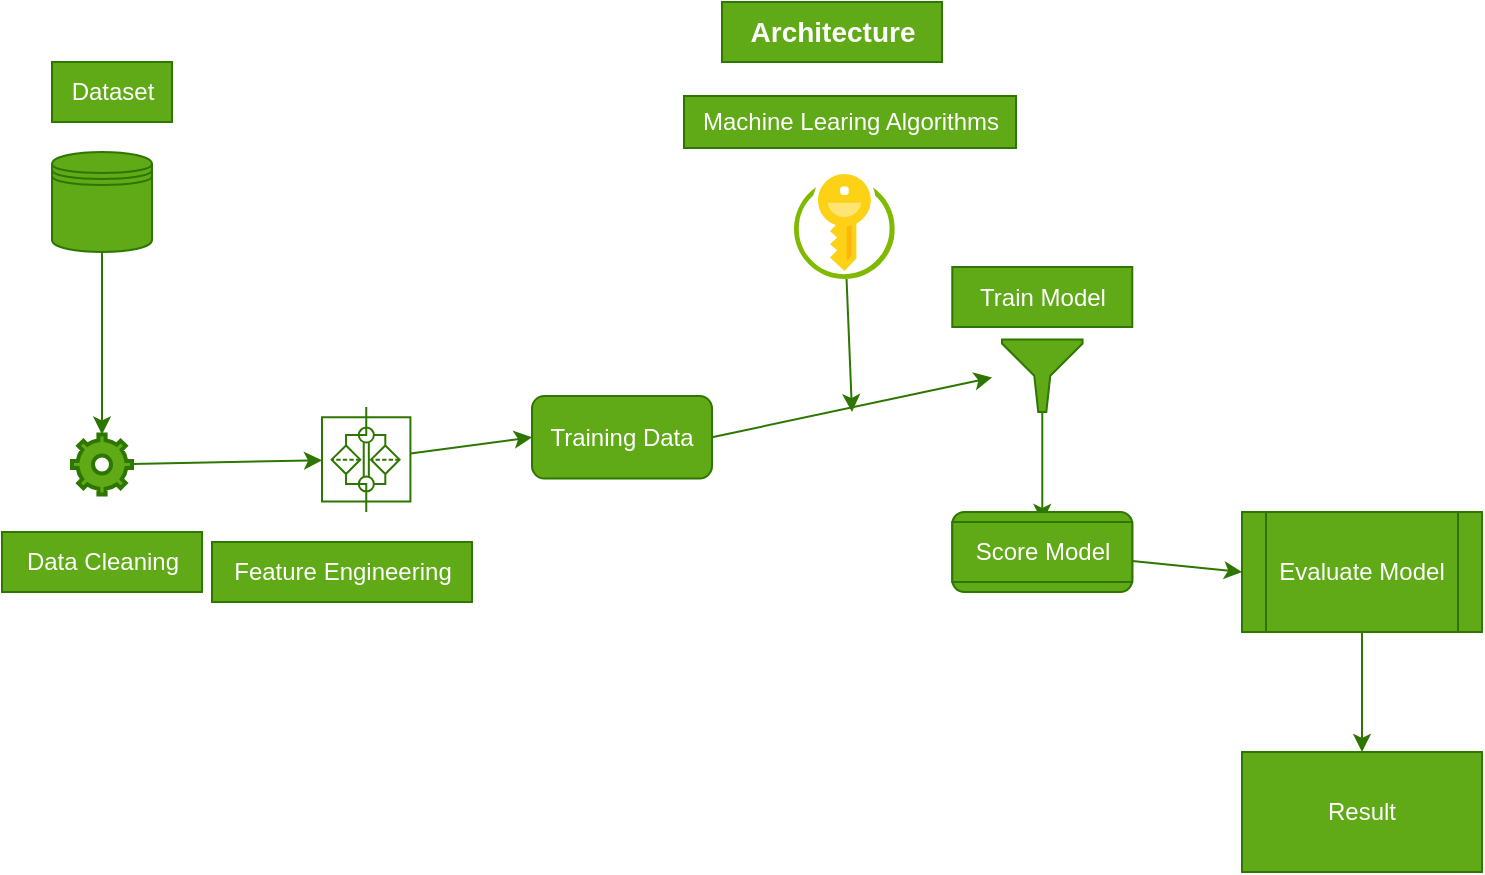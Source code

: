 <mxfile>
    <diagram id="9iSj-i4qmZaELLJzSz6h" name="Page-1">
        <mxGraphModel dx="1011" dy="436" grid="0" gridSize="10" guides="1" tooltips="1" connect="1" arrows="1" fold="1" page="1" pageScale="1" pageWidth="1000" pageHeight="1000" background="#ffffff" math="0" shadow="0">
            <root>
                <mxCell id="0"/>
                <mxCell id="1" parent="0"/>
                <mxCell id="21" value="" style="edgeStyle=none;html=1;labelBackgroundColor=none;fontColor=default;fillColor=#60a917;strokeColor=#2D7600;" parent="1" source="3" target="5" edge="1">
                    <mxGeometry relative="1" as="geometry"/>
                </mxCell>
                <mxCell id="3" value="" style="html=1;verticalLabelPosition=bottom;align=center;labelBackgroundColor=none;verticalAlign=top;strokeWidth=2;shadow=0;dashed=0;shape=mxgraph.ios7.icons.settings;fillColor=#60a917;fontColor=#ffffff;strokeColor=#2D7600;" parent="1" vertex="1">
                    <mxGeometry x="65" y="271.25" width="30" height="30" as="geometry"/>
                </mxCell>
                <mxCell id="20" value="" style="edgeStyle=none;html=1;labelBackgroundColor=none;fontColor=default;fillColor=#60a917;strokeColor=#2D7600;" parent="1" source="4" target="3" edge="1">
                    <mxGeometry relative="1" as="geometry"/>
                </mxCell>
                <mxCell id="4" value="" style="shape=datastore;whiteSpace=wrap;html=1;labelBackgroundColor=none;fillColor=#60a917;fontColor=#ffffff;strokeColor=#2D7600;" parent="1" vertex="1">
                    <mxGeometry x="55" y="130" width="50" height="50" as="geometry"/>
                </mxCell>
                <mxCell id="23" style="edgeStyle=none;html=1;entryX=0;entryY=0.5;entryDx=0;entryDy=0;labelBackgroundColor=none;fontColor=default;fillColor=#60a917;strokeColor=#2D7600;" parent="1" source="5" target="6" edge="1">
                    <mxGeometry relative="1" as="geometry"/>
                </mxCell>
                <mxCell id="5" value="" style="verticalLabelPosition=bottom;aspect=fixed;html=1;verticalAlign=top;align=center;outlineConnect=0;shape=mxgraph.fluid_power.x12170;points=[[0.5,0,0],[0.5,1,0]];labelBackgroundColor=none;fillColor=#60a917;fontColor=#ffffff;strokeColor=#2D7600;" parent="1" vertex="1">
                    <mxGeometry x="190" y="257.5" width="44.21" height="52.5" as="geometry"/>
                </mxCell>
                <mxCell id="25" style="edgeStyle=none;html=1;exitX=1;exitY=0.5;exitDx=0;exitDy=0;entryX=-0.124;entryY=0.524;entryDx=0;entryDy=0;entryPerimeter=0;labelBackgroundColor=none;fontColor=default;fillColor=#60a917;strokeColor=#2D7600;" parent="1" source="6" target="9" edge="1">
                    <mxGeometry relative="1" as="geometry"/>
                </mxCell>
                <mxCell id="6" value="Training Data" style="rounded=1;whiteSpace=wrap;html=1;labelBackgroundColor=none;fillColor=#60a917;fontColor=#ffffff;strokeColor=#2D7600;" parent="1" vertex="1">
                    <mxGeometry x="295" y="252" width="90" height="41.25" as="geometry"/>
                </mxCell>
                <mxCell id="28" value="" style="edgeStyle=none;html=1;labelBackgroundColor=none;fontColor=default;fillColor=#60a917;strokeColor=#2D7600;" parent="1" source="9" target="19" edge="1">
                    <mxGeometry relative="1" as="geometry"/>
                </mxCell>
                <mxCell id="9" value="" style="sketch=0;aspect=fixed;pointerEvents=1;shadow=0;dashed=0;html=1;labelPosition=center;verticalLabelPosition=bottom;verticalAlign=top;align=center;shape=mxgraph.mscae.enterprise.filter;labelBackgroundColor=none;fillColor=#60a917;fontColor=#ffffff;strokeColor=#2D7600;" parent="1" vertex="1">
                    <mxGeometry x="530" y="223.75" width="40.28" height="36.25" as="geometry"/>
                </mxCell>
                <mxCell id="10" value="" style="rounded=1;whiteSpace=wrap;html=1;labelBackgroundColor=none;fillColor=#60a917;fontColor=#ffffff;strokeColor=#2D7600;" parent="1" vertex="1">
                    <mxGeometry x="505.14" y="310" width="90" height="40" as="geometry"/>
                </mxCell>
                <mxCell id="31" value="" style="edgeStyle=none;html=1;labelBackgroundColor=none;fontColor=default;fillColor=#60a917;strokeColor=#2D7600;" parent="1" source="11" target="12" edge="1">
                    <mxGeometry relative="1" as="geometry"/>
                </mxCell>
                <mxCell id="11" value="Evaluate Model" style="shape=process;whiteSpace=wrap;html=1;backgroundOutline=1;labelBackgroundColor=none;fillColor=#60a917;fontColor=#ffffff;strokeColor=#2D7600;" parent="1" vertex="1">
                    <mxGeometry x="650" y="310" width="120" height="60" as="geometry"/>
                </mxCell>
                <mxCell id="12" value="Result" style="rounded=0;whiteSpace=wrap;html=1;labelBackgroundColor=none;fillColor=#60a917;fontColor=#ffffff;strokeColor=#2D7600;" parent="1" vertex="1">
                    <mxGeometry x="650" y="430" width="120" height="60" as="geometry"/>
                </mxCell>
                <mxCell id="13" value="Dataset" style="text;html=1;align=center;verticalAlign=middle;resizable=0;points=[];autosize=1;labelBackgroundColor=none;fillColor=#60a917;fontColor=#ffffff;strokeColor=#2D7600;" parent="1" vertex="1">
                    <mxGeometry x="55" y="85" width="60" height="30" as="geometry"/>
                </mxCell>
                <mxCell id="14" value="Data Cleaning" style="text;html=1;align=center;verticalAlign=middle;resizable=0;points=[];autosize=1;labelBackgroundColor=none;fillColor=#60a917;fontColor=#ffffff;strokeColor=#2D7600;" parent="1" vertex="1">
                    <mxGeometry x="30" y="320" width="100" height="30" as="geometry"/>
                </mxCell>
                <mxCell id="15" value="Feature Engineering&lt;br&gt;" style="text;html=1;align=center;verticalAlign=middle;resizable=0;points=[];autosize=1;labelBackgroundColor=none;fillColor=#60a917;fontColor=#ffffff;strokeColor=#2D7600;" parent="1" vertex="1">
                    <mxGeometry x="135" y="325" width="130" height="30" as="geometry"/>
                </mxCell>
                <mxCell id="34" value="" style="edgeStyle=none;html=1;labelBackgroundColor=none;fontColor=default;fillColor=#60a917;strokeColor=#2D7600;" edge="1" parent="1" source="16">
                    <mxGeometry relative="1" as="geometry">
                        <mxPoint x="455" y="260" as="targetPoint"/>
                    </mxGeometry>
                </mxCell>
                <mxCell id="16" value="" style="sketch=0;aspect=fixed;html=1;points=[];align=center;image;fontSize=12;image=img/lib/mscae/Key_Vaults.svg;labelBackgroundColor=none;fillColor=#60a917;fontColor=#ffffff;strokeColor=#2D7600;" parent="1" vertex="1">
                    <mxGeometry x="426" y="141" width="50.4" height="52.5" as="geometry"/>
                </mxCell>
                <mxCell id="17" value="Machine Learing Algorithms" style="text;html=1;align=center;verticalAlign=middle;resizable=0;points=[];autosize=1;labelBackgroundColor=none;fillColor=#60a917;fontColor=#ffffff;strokeColor=#2D7600;" parent="1" vertex="1">
                    <mxGeometry x="371" y="102" width="166" height="26" as="geometry"/>
                </mxCell>
                <mxCell id="18" value="Train Model&lt;br&gt;" style="text;html=1;align=center;verticalAlign=middle;resizable=0;points=[];autosize=1;labelBackgroundColor=none;fillColor=#60a917;fontColor=#ffffff;strokeColor=#2D7600;" parent="1" vertex="1">
                    <mxGeometry x="505.14" y="187.5" width="90" height="30" as="geometry"/>
                </mxCell>
                <mxCell id="29" style="edgeStyle=none;html=1;entryX=0;entryY=0.5;entryDx=0;entryDy=0;labelBackgroundColor=none;fontColor=default;fillColor=#60a917;strokeColor=#2D7600;" parent="1" source="19" target="11" edge="1">
                    <mxGeometry relative="1" as="geometry"/>
                </mxCell>
                <mxCell id="19" value="Score Model" style="text;html=1;align=center;verticalAlign=middle;resizable=0;points=[];autosize=1;labelBackgroundColor=none;fillColor=#60a917;fontColor=#ffffff;strokeColor=#2D7600;" parent="1" vertex="1">
                    <mxGeometry x="505.14" y="315" width="90" height="30" as="geometry"/>
                </mxCell>
                <mxCell id="32" value="&lt;font style=&quot;font-size: 14px;&quot;&gt;&lt;b&gt;Architecture&lt;/b&gt;&lt;/font&gt;" style="text;html=1;align=center;verticalAlign=middle;resizable=0;points=[];autosize=1;labelBackgroundColor=none;fillColor=#60a917;fontColor=#ffffff;strokeColor=#2D7600;" parent="1" vertex="1">
                    <mxGeometry x="390" y="55" width="110" height="30" as="geometry"/>
                </mxCell>
            </root>
        </mxGraphModel>
    </diagram>
</mxfile>